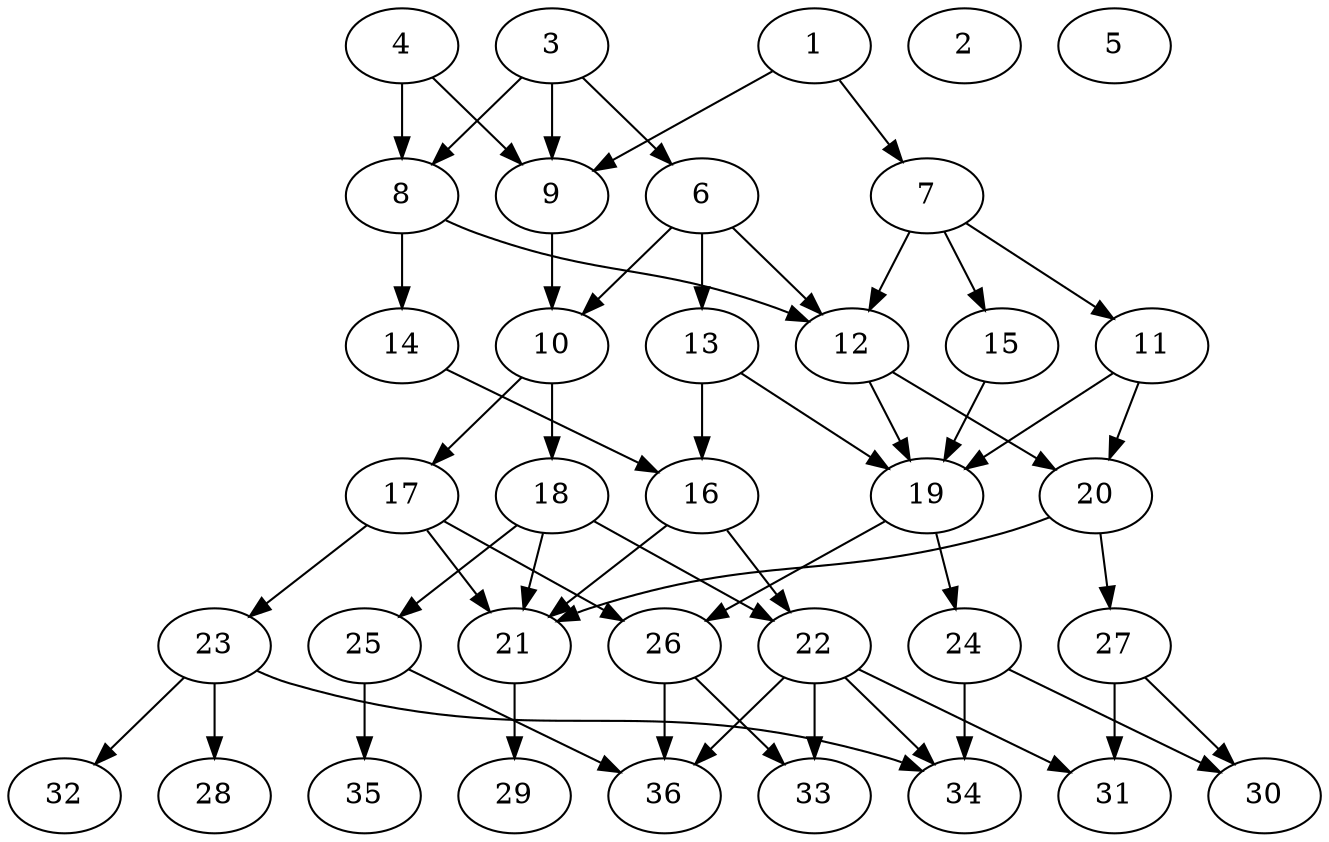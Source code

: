 // DAG (tier=3-complex, mode=data, n=36, ccr=0.548, fat=0.757, density=0.635, regular=0.263, jump=0.259, mindata=4194304, maxdata=33554432)
// DAG automatically generated by daggen at Sun Aug 24 16:33:35 2025
// /home/ermia/Project/Environments/daggen/bin/daggen --dot --ccr 0.548 --fat 0.757 --regular 0.263 --density 0.635 --jump 0.259 --mindata 4194304 --maxdata 33554432 -n 36 
digraph G {
  1 [size="114936420387612384", alpha="0.02", expect_size="57468210193806192"]
  1 -> 7 [size ="3299308514312192"]
  1 -> 9 [size ="3299308514312192"]
  2 [size="6874314841531852800", alpha="0.12", expect_size="3437157420765926400"]
  3 [size="67006019512376872", alpha="0.07", expect_size="33503009756188436"]
  3 -> 6 [size ="4619607172186112"]
  3 -> 8 [size ="4619607172186112"]
  3 -> 9 [size ="4619607172186112"]
  4 [size="7173441619261019652096", alpha="0.11", expect_size="3586720809630509826048"]
  4 -> 8 [size ="2975603305218048"]
  4 -> 9 [size ="2975603305218048"]
  5 [size="105013436302243216", alpha="0.06", expect_size="52506718151121608"]
  6 [size="2198353015612283904", alpha="0.04", expect_size="1099176507806141952"]
  6 -> 10 [size ="1629402957873152"]
  6 -> 12 [size ="1629402957873152"]
  6 -> 13 [size ="1629402957873152"]
  7 [size="538176771881148672", alpha="0.03", expect_size="269088385940574336"]
  7 -> 11 [size ="193112500600832"]
  7 -> 12 [size ="193112500600832"]
  7 -> 15 [size ="193112500600832"]
  8 [size="252508712313465344", alpha="0.11", expect_size="126254356156732672"]
  8 -> 12 [size ="195615971606528"]
  8 -> 14 [size ="195615971606528"]
  9 [size="17231630279431268352", alpha="0.07", expect_size="8615815139715634176"]
  9 -> 10 [size ="6861545799680000"]
  10 [size="5803059076905121611776", alpha="0.03", expect_size="2901529538452560805888"]
  10 -> 17 [size ="2583417803767808"]
  10 -> 18 [size ="2583417803767808"]
  11 [size="34161996312436667318272", alpha="0.10", expect_size="17080998156218333659136"]
  11 -> 19 [size ="8422715820081152"]
  11 -> 20 [size ="8422715820081152"]
  12 [size="993908722850747136", alpha="0.19", expect_size="496954361425373568"]
  12 -> 19 [size ="1492575970131968"]
  12 -> 20 [size ="1492575970131968"]
  13 [size="2458943510834546176", alpha="0.15", expect_size="1229471755417273088"]
  13 -> 16 [size ="2095988072251392"]
  13 -> 19 [size ="2095988072251392"]
  14 [size="80194439930390208", alpha="0.14", expect_size="40097219965195104"]
  14 -> 16 [size ="4428702922309632"]
  15 [size="682721715471700197376", alpha="0.04", expect_size="341360857735850098688"]
  15 -> 19 [size ="620277172011008"]
  16 [size="180854906941282112", alpha="0.07", expect_size="90427453470641056"]
  16 -> 21 [size ="2903683314483200"]
  16 -> 22 [size ="2903683314483200"]
  17 [size="8684515400622086144", alpha="0.04", expect_size="4342257700311043072"]
  17 -> 21 [size ="5260090747650048"]
  17 -> 23 [size ="5260090747650048"]
  17 -> 26 [size ="5260090747650048"]
  18 [size="3023455887786963968", alpha="0.05", expect_size="1511727943893481984"]
  18 -> 21 [size ="1366241210007552"]
  18 -> 22 [size ="1366241210007552"]
  18 -> 25 [size ="1366241210007552"]
  19 [size="14550648579474425856", alpha="0.01", expect_size="7275324289737212928"]
  19 -> 24 [size ="5257150330830848"]
  19 -> 26 [size ="5257150330830848"]
  20 [size="442161760914865024", alpha="0.08", expect_size="221080880457432512"]
  20 -> 21 [size ="8528305376460800"]
  20 -> 27 [size ="8528305376460800"]
  21 [size="349007797284537024", alpha="0.15", expect_size="174503898642268512"]
  21 -> 29 [size ="334849105723392"]
  22 [size="28290716149716848", alpha="0.12", expect_size="14145358074858424"]
  22 -> 31 [size ="2415189496430592"]
  22 -> 33 [size ="2415189496430592"]
  22 -> 34 [size ="2415189496430592"]
  22 -> 36 [size ="2415189496430592"]
  23 [size="17581569395512752", alpha="0.14", expect_size="8790784697756376"]
  23 -> 28 [size ="796133962022912"]
  23 -> 32 [size ="796133962022912"]
  23 -> 34 [size ="796133962022912"]
  24 [size="1217595228184167579648", alpha="0.19", expect_size="608797614092083789824"]
  24 -> 30 [size ="912203943247872"]
  24 -> 34 [size ="912203943247872"]
  25 [size="76688487851256446976", alpha="0.06", expect_size="38344243925628223488"]
  25 -> 35 [size ="144403184222208"]
  25 -> 36 [size ="144403184222208"]
  26 [size="97689722373949680", alpha="0.04", expect_size="48844861186974840"]
  26 -> 33 [size ="2732121047171072"]
  26 -> 36 [size ="2732121047171072"]
  27 [size="2077934488910187520", alpha="0.07", expect_size="1038967244455093760"]
  27 -> 30 [size ="1722110623875072"]
  27 -> 31 [size ="1722110623875072"]
  28 [size="330519563680813678592", alpha="0.03", expect_size="165259781840406839296"]
  29 [size="182678505380076736", alpha="0.00", expect_size="91339252690038368"]
  30 [size="9766815408603228160", alpha="0.02", expect_size="4883407704301614080"]
  31 [size="107953660748331328", alpha="0.16", expect_size="53976830374165664"]
  32 [size="457819713652726720", alpha="0.19", expect_size="228909856826363360"]
  33 [size="257487271194543904", alpha="0.03", expect_size="128743635597271952"]
  34 [size="5145098080645336064", alpha="0.15", expect_size="2572549040322668032"]
  35 [size="21747674356161904", alpha="0.04", expect_size="10873837178080952"]
  36 [size="29925711790317204668416", alpha="0.09", expect_size="14962855895158602334208"]
}